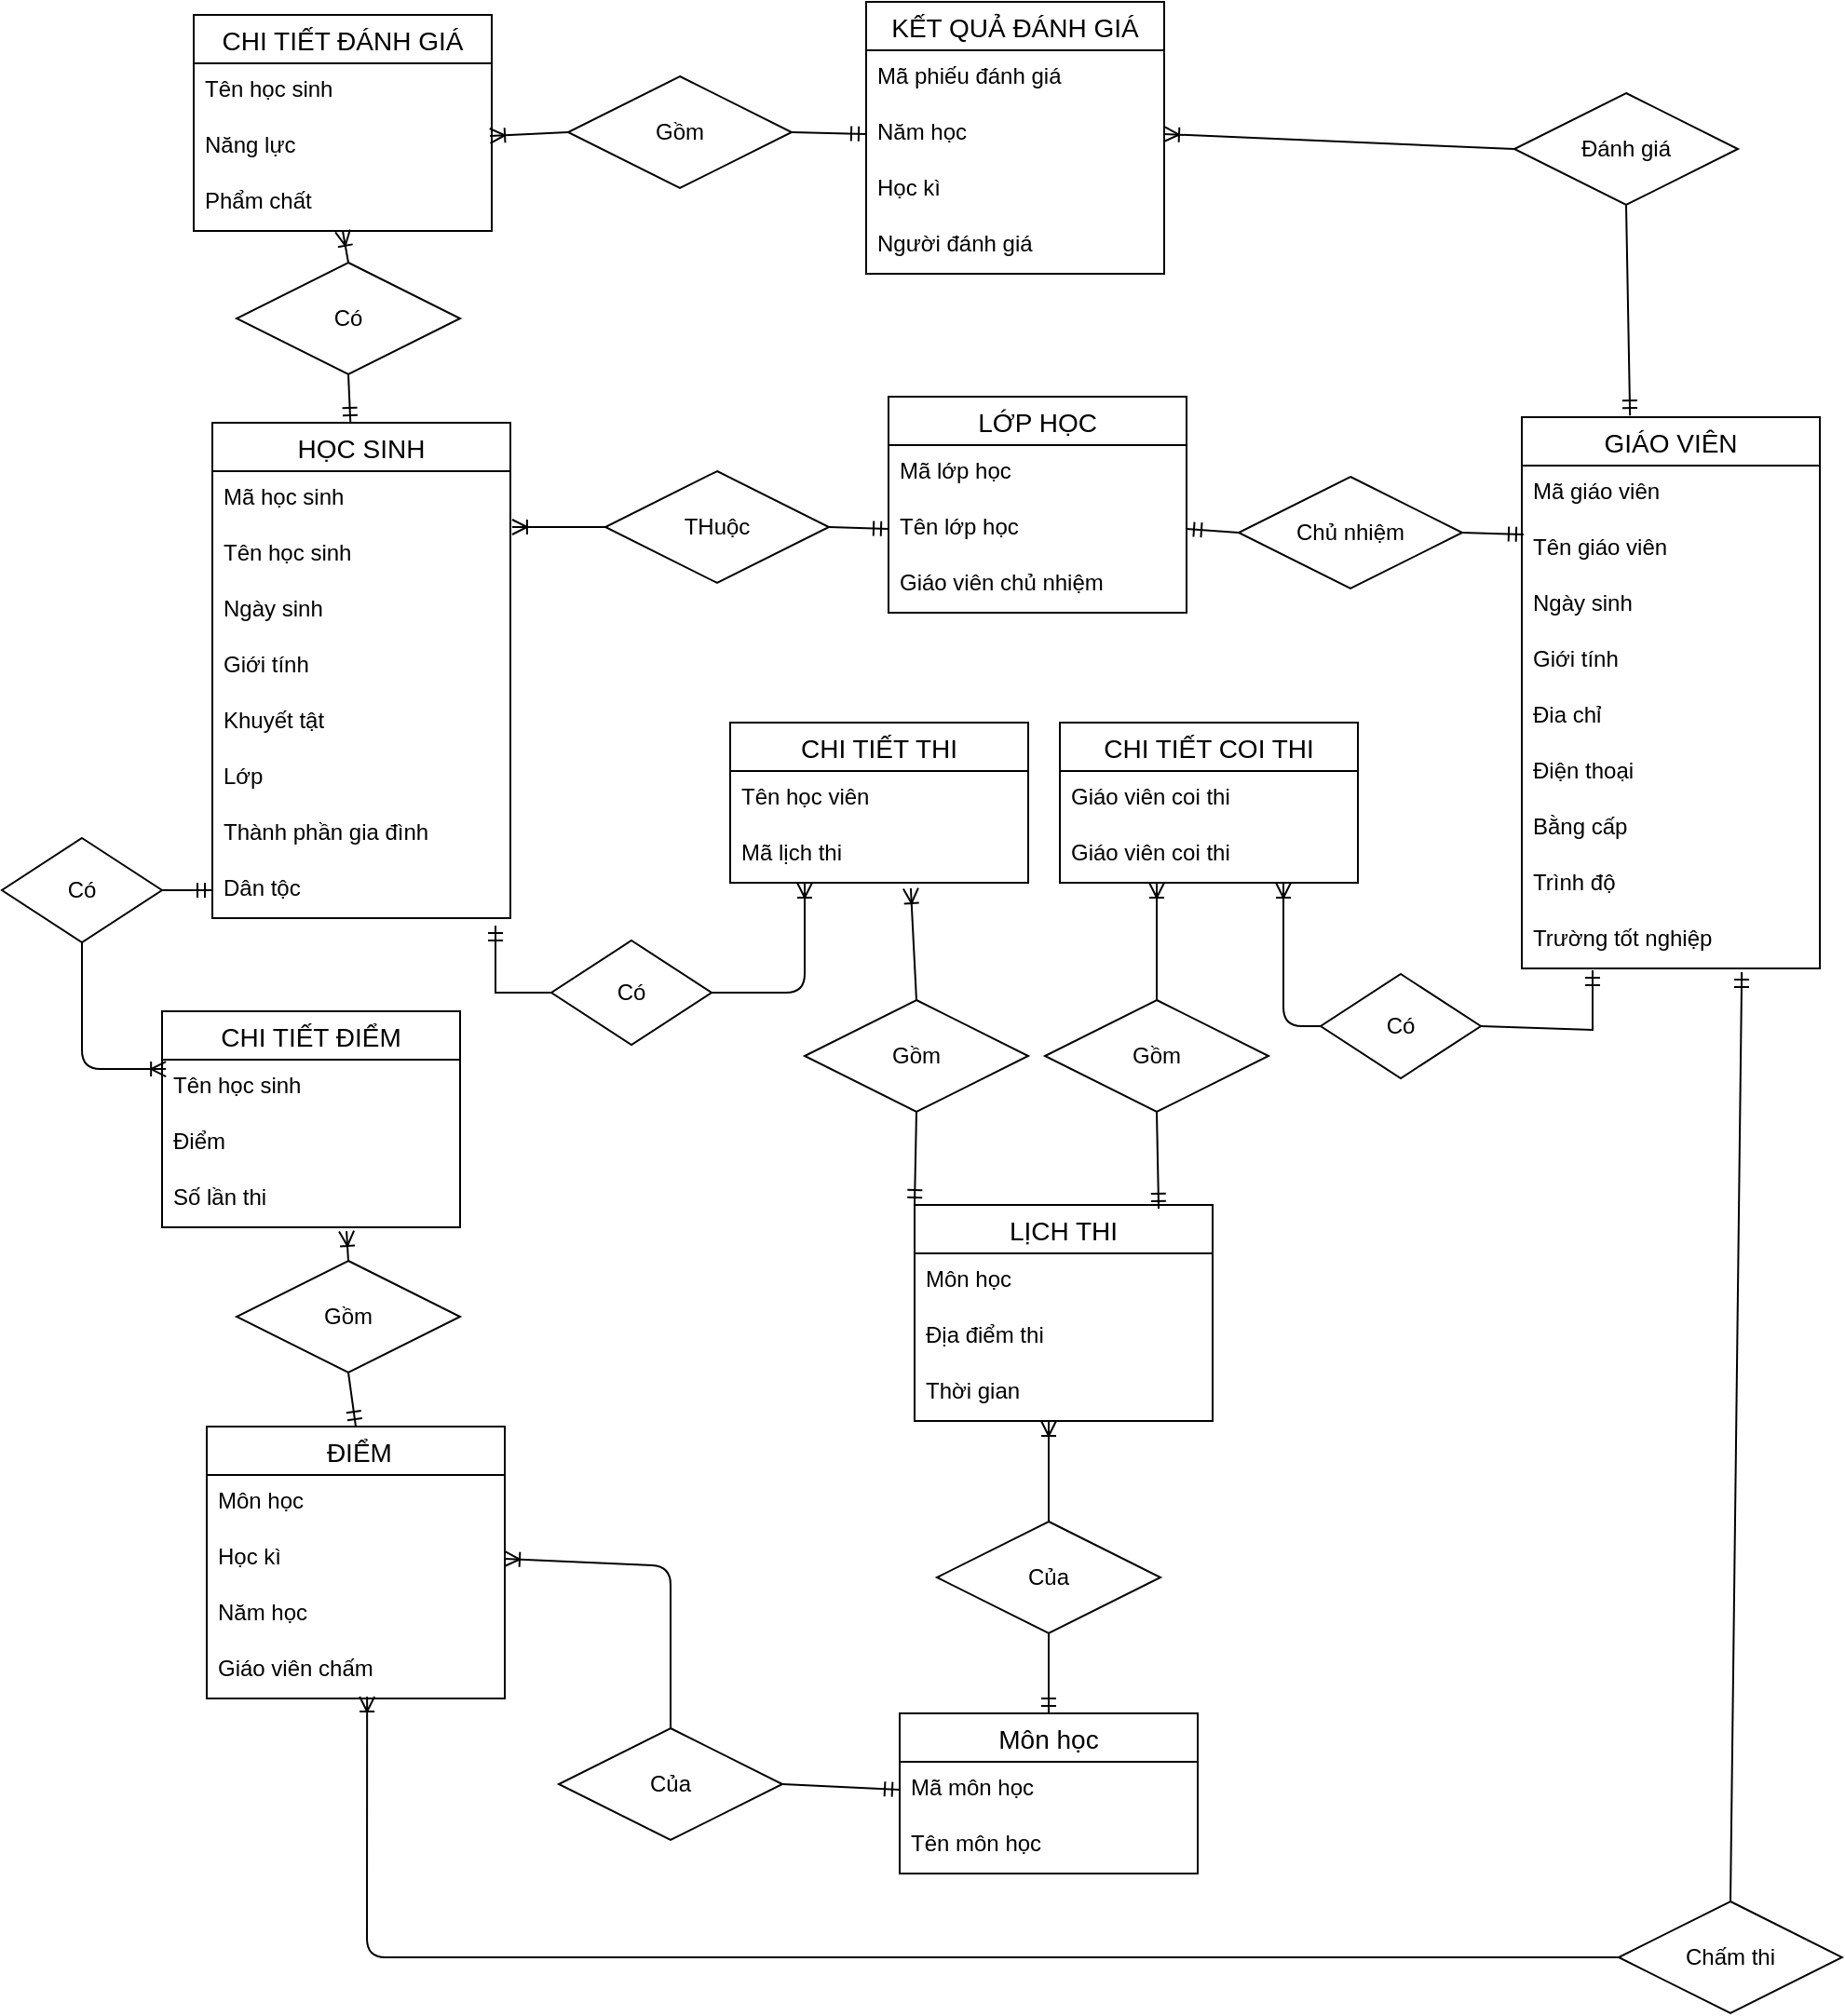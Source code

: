 <mxfile version="14.5.4" type="github">
  <diagram id="7HPT438R0QCbhCmKHyn3" name="Page-1">
    <mxGraphModel dx="1369" dy="776" grid="0" gridSize="10" guides="1" tooltips="1" connect="1" arrows="1" fold="1" page="1" pageScale="1" pageWidth="1100" pageHeight="1700" background="#ffffff" math="0" shadow="0">
      <root>
        <mxCell id="0" />
        <mxCell id="1" parent="0" />
        <mxCell id="mj7IEcMNZ8jnvvf0BdkL-145" value="HỌC SINH" style="swimlane;fontStyle=0;childLayout=stackLayout;horizontal=1;startSize=26;horizontalStack=0;resizeParent=1;resizeParentMax=0;resizeLast=0;collapsible=1;marginBottom=0;align=center;fontSize=14;" vertex="1" parent="1">
          <mxGeometry x="131" y="393" width="160" height="266" as="geometry" />
        </mxCell>
        <mxCell id="mj7IEcMNZ8jnvvf0BdkL-146" value="Mã học sinh" style="text;strokeColor=none;fillColor=none;spacingLeft=4;spacingRight=4;overflow=hidden;rotatable=0;points=[[0,0.5],[1,0.5]];portConstraint=eastwest;fontSize=12;fontStyle=0" vertex="1" parent="mj7IEcMNZ8jnvvf0BdkL-145">
          <mxGeometry y="26" width="160" height="30" as="geometry" />
        </mxCell>
        <mxCell id="mj7IEcMNZ8jnvvf0BdkL-147" value="Tên học sinh" style="text;strokeColor=none;fillColor=none;spacingLeft=4;spacingRight=4;overflow=hidden;rotatable=0;points=[[0,0.5],[1,0.5]];portConstraint=eastwest;fontSize=12;" vertex="1" parent="mj7IEcMNZ8jnvvf0BdkL-145">
          <mxGeometry y="56" width="160" height="30" as="geometry" />
        </mxCell>
        <mxCell id="mj7IEcMNZ8jnvvf0BdkL-148" value="Ngày sinh" style="text;strokeColor=none;fillColor=none;spacingLeft=4;spacingRight=4;overflow=hidden;rotatable=0;points=[[0,0.5],[1,0.5]];portConstraint=eastwest;fontSize=12;" vertex="1" parent="mj7IEcMNZ8jnvvf0BdkL-145">
          <mxGeometry y="86" width="160" height="30" as="geometry" />
        </mxCell>
        <mxCell id="mj7IEcMNZ8jnvvf0BdkL-149" value="Giới tính" style="text;strokeColor=none;fillColor=none;spacingLeft=4;spacingRight=4;overflow=hidden;rotatable=0;points=[[0,0.5],[1,0.5]];portConstraint=eastwest;fontSize=12;" vertex="1" parent="mj7IEcMNZ8jnvvf0BdkL-145">
          <mxGeometry y="116" width="160" height="30" as="geometry" />
        </mxCell>
        <mxCell id="mj7IEcMNZ8jnvvf0BdkL-150" value="Khuyết tật" style="text;strokeColor=none;fillColor=none;spacingLeft=4;spacingRight=4;overflow=hidden;rotatable=0;points=[[0,0.5],[1,0.5]];portConstraint=eastwest;fontSize=12;" vertex="1" parent="mj7IEcMNZ8jnvvf0BdkL-145">
          <mxGeometry y="146" width="160" height="30" as="geometry" />
        </mxCell>
        <mxCell id="mj7IEcMNZ8jnvvf0BdkL-151" value="Lớp" style="text;strokeColor=none;fillColor=none;spacingLeft=4;spacingRight=4;overflow=hidden;rotatable=0;points=[[0,0.5],[1,0.5]];portConstraint=eastwest;fontSize=12;" vertex="1" parent="mj7IEcMNZ8jnvvf0BdkL-145">
          <mxGeometry y="176" width="160" height="30" as="geometry" />
        </mxCell>
        <mxCell id="mj7IEcMNZ8jnvvf0BdkL-152" value="Thành phần gia đình" style="text;strokeColor=none;fillColor=none;spacingLeft=4;spacingRight=4;overflow=hidden;rotatable=0;points=[[0,0.5],[1,0.5]];portConstraint=eastwest;fontSize=12;" vertex="1" parent="mj7IEcMNZ8jnvvf0BdkL-145">
          <mxGeometry y="206" width="160" height="30" as="geometry" />
        </mxCell>
        <mxCell id="mj7IEcMNZ8jnvvf0BdkL-153" value="Dân tộc" style="text;strokeColor=none;fillColor=none;spacingLeft=4;spacingRight=4;overflow=hidden;rotatable=0;points=[[0,0.5],[1,0.5]];portConstraint=eastwest;fontSize=12;" vertex="1" parent="mj7IEcMNZ8jnvvf0BdkL-145">
          <mxGeometry y="236" width="160" height="30" as="geometry" />
        </mxCell>
        <mxCell id="mj7IEcMNZ8jnvvf0BdkL-154" value="GIÁO VIÊN" style="swimlane;fontStyle=0;childLayout=stackLayout;horizontal=1;startSize=26;horizontalStack=0;resizeParent=1;resizeParentMax=0;resizeLast=0;collapsible=1;marginBottom=0;align=center;fontSize=14;" vertex="1" parent="1">
          <mxGeometry x="834" y="390" width="160" height="296" as="geometry" />
        </mxCell>
        <mxCell id="mj7IEcMNZ8jnvvf0BdkL-155" value="Mã giáo viên" style="text;strokeColor=none;fillColor=none;spacingLeft=4;spacingRight=4;overflow=hidden;rotatable=0;points=[[0,0.5],[1,0.5]];portConstraint=eastwest;fontSize=12;fontStyle=0" vertex="1" parent="mj7IEcMNZ8jnvvf0BdkL-154">
          <mxGeometry y="26" width="160" height="30" as="geometry" />
        </mxCell>
        <mxCell id="mj7IEcMNZ8jnvvf0BdkL-156" value="Tên giáo viên" style="text;strokeColor=none;fillColor=none;spacingLeft=4;spacingRight=4;overflow=hidden;rotatable=0;points=[[0,0.5],[1,0.5]];portConstraint=eastwest;fontSize=12;" vertex="1" parent="mj7IEcMNZ8jnvvf0BdkL-154">
          <mxGeometry y="56" width="160" height="30" as="geometry" />
        </mxCell>
        <mxCell id="mj7IEcMNZ8jnvvf0BdkL-157" value="Ngày sinh" style="text;strokeColor=none;fillColor=none;spacingLeft=4;spacingRight=4;overflow=hidden;rotatable=0;points=[[0,0.5],[1,0.5]];portConstraint=eastwest;fontSize=12;" vertex="1" parent="mj7IEcMNZ8jnvvf0BdkL-154">
          <mxGeometry y="86" width="160" height="30" as="geometry" />
        </mxCell>
        <mxCell id="mj7IEcMNZ8jnvvf0BdkL-158" value="Giới tính" style="text;strokeColor=none;fillColor=none;spacingLeft=4;spacingRight=4;overflow=hidden;rotatable=0;points=[[0,0.5],[1,0.5]];portConstraint=eastwest;fontSize=12;" vertex="1" parent="mj7IEcMNZ8jnvvf0BdkL-154">
          <mxGeometry y="116" width="160" height="30" as="geometry" />
        </mxCell>
        <mxCell id="mj7IEcMNZ8jnvvf0BdkL-159" value="Đia chỉ" style="text;strokeColor=none;fillColor=none;spacingLeft=4;spacingRight=4;overflow=hidden;rotatable=0;points=[[0,0.5],[1,0.5]];portConstraint=eastwest;fontSize=12;" vertex="1" parent="mj7IEcMNZ8jnvvf0BdkL-154">
          <mxGeometry y="146" width="160" height="30" as="geometry" />
        </mxCell>
        <mxCell id="mj7IEcMNZ8jnvvf0BdkL-160" value="Điện thoại" style="text;strokeColor=none;fillColor=none;spacingLeft=4;spacingRight=4;overflow=hidden;rotatable=0;points=[[0,0.5],[1,0.5]];portConstraint=eastwest;fontSize=12;" vertex="1" parent="mj7IEcMNZ8jnvvf0BdkL-154">
          <mxGeometry y="176" width="160" height="30" as="geometry" />
        </mxCell>
        <mxCell id="mj7IEcMNZ8jnvvf0BdkL-161" value="Bằng cấp" style="text;strokeColor=none;fillColor=none;spacingLeft=4;spacingRight=4;overflow=hidden;rotatable=0;points=[[0,0.5],[1,0.5]];portConstraint=eastwest;fontSize=12;" vertex="1" parent="mj7IEcMNZ8jnvvf0BdkL-154">
          <mxGeometry y="206" width="160" height="30" as="geometry" />
        </mxCell>
        <mxCell id="mj7IEcMNZ8jnvvf0BdkL-162" value="Trình độ" style="text;strokeColor=none;fillColor=none;spacingLeft=4;spacingRight=4;overflow=hidden;rotatable=0;points=[[0,0.5],[1,0.5]];portConstraint=eastwest;fontSize=12;" vertex="1" parent="mj7IEcMNZ8jnvvf0BdkL-154">
          <mxGeometry y="236" width="160" height="30" as="geometry" />
        </mxCell>
        <mxCell id="mj7IEcMNZ8jnvvf0BdkL-163" value="Trường tốt nghiệp" style="text;strokeColor=none;fillColor=none;spacingLeft=4;spacingRight=4;overflow=hidden;rotatable=0;points=[[0,0.5],[1,0.5]];portConstraint=eastwest;fontSize=12;" vertex="1" parent="mj7IEcMNZ8jnvvf0BdkL-154">
          <mxGeometry y="266" width="160" height="30" as="geometry" />
        </mxCell>
        <mxCell id="mj7IEcMNZ8jnvvf0BdkL-164" value="LỚP HỌC" style="swimlane;fontStyle=0;childLayout=stackLayout;horizontal=1;startSize=26;horizontalStack=0;resizeParent=1;resizeParentMax=0;resizeLast=0;collapsible=1;marginBottom=0;align=center;fontSize=14;" vertex="1" parent="1">
          <mxGeometry x="494" y="379" width="160" height="116" as="geometry" />
        </mxCell>
        <mxCell id="mj7IEcMNZ8jnvvf0BdkL-165" value="Mã lớp học" style="text;strokeColor=none;fillColor=none;spacingLeft=4;spacingRight=4;overflow=hidden;rotatable=0;points=[[0,0.5],[1,0.5]];portConstraint=eastwest;fontSize=12;fontStyle=0" vertex="1" parent="mj7IEcMNZ8jnvvf0BdkL-164">
          <mxGeometry y="26" width="160" height="30" as="geometry" />
        </mxCell>
        <mxCell id="mj7IEcMNZ8jnvvf0BdkL-166" value="Tên lớp học" style="text;strokeColor=none;fillColor=none;spacingLeft=4;spacingRight=4;overflow=hidden;rotatable=0;points=[[0,0.5],[1,0.5]];portConstraint=eastwest;fontSize=12;" vertex="1" parent="mj7IEcMNZ8jnvvf0BdkL-164">
          <mxGeometry y="56" width="160" height="30" as="geometry" />
        </mxCell>
        <mxCell id="mj7IEcMNZ8jnvvf0BdkL-167" value="Giáo viên chủ nhiệm&#xa;" style="text;strokeColor=none;fillColor=none;spacingLeft=4;spacingRight=4;overflow=hidden;rotatable=0;points=[[0,0.5],[1,0.5]];portConstraint=eastwest;fontSize=12;" vertex="1" parent="mj7IEcMNZ8jnvvf0BdkL-164">
          <mxGeometry y="86" width="160" height="30" as="geometry" />
        </mxCell>
        <mxCell id="mj7IEcMNZ8jnvvf0BdkL-168" value="Môn học" style="swimlane;fontStyle=0;childLayout=stackLayout;horizontal=1;startSize=26;horizontalStack=0;resizeParent=1;resizeParentMax=0;resizeLast=0;collapsible=1;marginBottom=0;align=center;fontSize=14;" vertex="1" parent="1">
          <mxGeometry x="500" y="1086" width="160" height="86" as="geometry" />
        </mxCell>
        <mxCell id="mj7IEcMNZ8jnvvf0BdkL-169" value="Mã môn học" style="text;strokeColor=none;fillColor=none;spacingLeft=4;spacingRight=4;overflow=hidden;rotatable=0;points=[[0,0.5],[1,0.5]];portConstraint=eastwest;fontSize=12;fontStyle=0" vertex="1" parent="mj7IEcMNZ8jnvvf0BdkL-168">
          <mxGeometry y="26" width="160" height="30" as="geometry" />
        </mxCell>
        <mxCell id="mj7IEcMNZ8jnvvf0BdkL-170" value="Tên môn học" style="text;strokeColor=none;fillColor=none;spacingLeft=4;spacingRight=4;overflow=hidden;rotatable=0;points=[[0,0.5],[1,0.5]];portConstraint=eastwest;fontSize=12;" vertex="1" parent="mj7IEcMNZ8jnvvf0BdkL-168">
          <mxGeometry y="56" width="160" height="30" as="geometry" />
        </mxCell>
        <mxCell id="mj7IEcMNZ8jnvvf0BdkL-183" value="Chủ nhiệm" style="shape=rhombus;perimeter=rhombusPerimeter;whiteSpace=wrap;html=1;align=center;" vertex="1" parent="1">
          <mxGeometry x="682" y="422" width="120" height="60" as="geometry" />
        </mxCell>
        <mxCell id="mj7IEcMNZ8jnvvf0BdkL-184" value="THuộc" style="shape=rhombus;perimeter=rhombusPerimeter;whiteSpace=wrap;html=1;align=center;" vertex="1" parent="1">
          <mxGeometry x="342" y="419" width="120" height="60" as="geometry" />
        </mxCell>
        <mxCell id="mj7IEcMNZ8jnvvf0BdkL-185" value="" style="fontSize=12;html=1;endArrow=ERmandOne;exitX=1;exitY=0.5;exitDx=0;exitDy=0;rounded=0;entryX=0.006;entryY=0.233;entryDx=0;entryDy=0;entryPerimeter=0;" edge="1" parent="1" source="mj7IEcMNZ8jnvvf0BdkL-183" target="mj7IEcMNZ8jnvvf0BdkL-156">
          <mxGeometry width="100" height="100" relative="1" as="geometry">
            <mxPoint x="349" y="564" as="sourcePoint" />
            <mxPoint x="847.76" y="723.47" as="targetPoint" />
          </mxGeometry>
        </mxCell>
        <mxCell id="mj7IEcMNZ8jnvvf0BdkL-186" value="" style="fontSize=12;html=1;endArrow=ERmandOne;entryX=1;entryY=0.5;entryDx=0;entryDy=0;exitX=0;exitY=0.5;exitDx=0;exitDy=0;rounded=0;" edge="1" parent="1" source="mj7IEcMNZ8jnvvf0BdkL-183">
          <mxGeometry width="100" height="100" relative="1" as="geometry">
            <mxPoint x="359" y="574" as="sourcePoint" />
            <mxPoint x="654" y="450" as="targetPoint" />
          </mxGeometry>
        </mxCell>
        <mxCell id="mj7IEcMNZ8jnvvf0BdkL-187" value="" style="fontSize=12;html=1;endArrow=ERmandOne;entryX=0;entryY=0.5;entryDx=0;entryDy=0;exitX=1;exitY=0.5;exitDx=0;exitDy=0;rounded=0;" edge="1" parent="1" source="mj7IEcMNZ8jnvvf0BdkL-184">
          <mxGeometry width="100" height="100" relative="1" as="geometry">
            <mxPoint x="349" y="564" as="sourcePoint" />
            <mxPoint x="494" y="450" as="targetPoint" />
            <Array as="points" />
          </mxGeometry>
        </mxCell>
        <mxCell id="mj7IEcMNZ8jnvvf0BdkL-188" value="" style="fontSize=12;html=1;endArrow=ERoneToMany;entryX=1.006;entryY=0;entryDx=0;entryDy=0;exitX=0;exitY=0.5;exitDx=0;exitDy=0;rounded=0;entryPerimeter=0;" edge="1" parent="1" source="mj7IEcMNZ8jnvvf0BdkL-184" target="mj7IEcMNZ8jnvvf0BdkL-147">
          <mxGeometry width="100" height="100" relative="1" as="geometry">
            <mxPoint x="224" y="791.0" as="sourcePoint" />
            <mxPoint x="224" y="856.0" as="targetPoint" />
            <Array as="points" />
          </mxGeometry>
        </mxCell>
        <mxCell id="mj7IEcMNZ8jnvvf0BdkL-189" value="Của" style="shape=rhombus;perimeter=rhombusPerimeter;whiteSpace=wrap;html=1;align=center;" vertex="1" parent="1">
          <mxGeometry x="317" y="1094" width="120" height="60" as="geometry" />
        </mxCell>
        <mxCell id="mj7IEcMNZ8jnvvf0BdkL-190" value="" style="fontSize=12;html=1;endArrow=ERoneToMany;entryX=1;entryY=0.5;entryDx=0;entryDy=0;exitX=0.5;exitY=0;exitDx=0;exitDy=0;" edge="1" parent="1" source="mj7IEcMNZ8jnvvf0BdkL-189" target="mj7IEcMNZ8jnvvf0BdkL-249">
          <mxGeometry width="100" height="100" relative="1" as="geometry">
            <mxPoint x="224" y="791.0" as="sourcePoint" />
            <mxPoint x="294" y="1007" as="targetPoint" />
            <Array as="points">
              <mxPoint x="377" y="1007" />
            </Array>
          </mxGeometry>
        </mxCell>
        <mxCell id="mj7IEcMNZ8jnvvf0BdkL-191" value="" style="fontSize=12;html=1;endArrow=ERmandOne;entryX=0;entryY=0.5;entryDx=0;entryDy=0;exitX=1;exitY=0.5;exitDx=0;exitDy=0;rounded=0;" edge="1" parent="1" source="mj7IEcMNZ8jnvvf0BdkL-189" target="mj7IEcMNZ8jnvvf0BdkL-169">
          <mxGeometry width="100" height="100" relative="1" as="geometry">
            <mxPoint x="224" y="731.0" as="sourcePoint" />
            <mxPoint x="223.72" y="668.76" as="targetPoint" />
          </mxGeometry>
        </mxCell>
        <mxCell id="mj7IEcMNZ8jnvvf0BdkL-206" value="Của" style="shape=rhombus;perimeter=rhombusPerimeter;whiteSpace=wrap;html=1;align=center;" vertex="1" parent="1">
          <mxGeometry x="520" y="983" width="120" height="60" as="geometry" />
        </mxCell>
        <mxCell id="mj7IEcMNZ8jnvvf0BdkL-207" value="" style="fontSize=12;html=1;endArrow=ERoneToMany;entryX=0.45;entryY=1;entryDx=0;entryDy=0;exitX=0.5;exitY=0;exitDx=0;exitDy=0;entryPerimeter=0;" edge="1" parent="1" source="mj7IEcMNZ8jnvvf0BdkL-206" target="mj7IEcMNZ8jnvvf0BdkL-226">
          <mxGeometry width="100" height="100" relative="1" as="geometry">
            <mxPoint x="215" y="1106" as="sourcePoint" />
            <mxPoint x="576.96" y="819" as="targetPoint" />
          </mxGeometry>
        </mxCell>
        <mxCell id="mj7IEcMNZ8jnvvf0BdkL-208" value="" style="fontSize=12;html=1;endArrow=ERmandOne;entryX=0.5;entryY=0;entryDx=0;entryDy=0;exitX=0.5;exitY=1;exitDx=0;exitDy=0;rounded=0;" edge="1" parent="1" source="mj7IEcMNZ8jnvvf0BdkL-206" target="mj7IEcMNZ8jnvvf0BdkL-168">
          <mxGeometry width="100" height="100" relative="1" as="geometry">
            <mxPoint x="275" y="1136" as="sourcePoint" />
            <mxPoint x="492" y="1137" as="targetPoint" />
          </mxGeometry>
        </mxCell>
        <mxCell id="mj7IEcMNZ8jnvvf0BdkL-217" value="Đánh giá" style="shape=rhombus;perimeter=rhombusPerimeter;whiteSpace=wrap;html=1;align=center;" vertex="1" parent="1">
          <mxGeometry x="830" y="216" width="120" height="60" as="geometry" />
        </mxCell>
        <mxCell id="mj7IEcMNZ8jnvvf0BdkL-218" value="" style="fontSize=12;html=1;endArrow=ERmandOne;exitX=0.5;exitY=1;exitDx=0;exitDy=0;rounded=0;entryX=0.363;entryY=-0.003;entryDx=0;entryDy=0;entryPerimeter=0;" edge="1" parent="1" source="mj7IEcMNZ8jnvvf0BdkL-217" target="mj7IEcMNZ8jnvvf0BdkL-154">
          <mxGeometry width="100" height="100" relative="1" as="geometry">
            <mxPoint x="812" y="462" as="sourcePoint" />
            <mxPoint x="844.96" y="462.99" as="targetPoint" />
          </mxGeometry>
        </mxCell>
        <mxCell id="mj7IEcMNZ8jnvvf0BdkL-219" value="" style="fontSize=12;html=1;endArrow=ERoneToMany;entryX=1;entryY=0.5;entryDx=0;entryDy=0;exitX=0;exitY=0.5;exitDx=0;exitDy=0;" edge="1" parent="1" source="mj7IEcMNZ8jnvvf0BdkL-217" target="mj7IEcMNZ8jnvvf0BdkL-264">
          <mxGeometry width="100" height="100" relative="1" as="geometry">
            <mxPoint x="281" y="253" as="sourcePoint" />
            <mxPoint x="608.96" y="239.99" as="targetPoint" />
          </mxGeometry>
        </mxCell>
        <mxCell id="mj7IEcMNZ8jnvvf0BdkL-220" value="Chấm thi" style="shape=rhombus;perimeter=rhombusPerimeter;whiteSpace=wrap;html=1;align=center;" vertex="1" parent="1">
          <mxGeometry x="886" y="1187" width="120" height="60" as="geometry" />
        </mxCell>
        <mxCell id="mj7IEcMNZ8jnvvf0BdkL-221" value="" style="fontSize=12;html=1;endArrow=ERmandOne;entryX=0.738;entryY=1.067;entryDx=0;entryDy=0;exitX=0.5;exitY=0;exitDx=0;exitDy=0;rounded=0;entryPerimeter=0;" edge="1" parent="1" source="mj7IEcMNZ8jnvvf0BdkL-220" target="mj7IEcMNZ8jnvvf0BdkL-163">
          <mxGeometry width="100" height="100" relative="1" as="geometry">
            <mxPoint x="587" y="991" as="sourcePoint" />
            <mxPoint x="590" y="1096" as="targetPoint" />
          </mxGeometry>
        </mxCell>
        <mxCell id="mj7IEcMNZ8jnvvf0BdkL-222" value="" style="fontSize=12;html=1;endArrow=ERoneToMany;entryX=0.538;entryY=0.967;entryDx=0;entryDy=0;exitX=0;exitY=0.5;exitDx=0;exitDy=0;entryPerimeter=0;" edge="1" parent="1" source="mj7IEcMNZ8jnvvf0BdkL-220" target="mj7IEcMNZ8jnvvf0BdkL-251">
          <mxGeometry width="100" height="100" relative="1" as="geometry">
            <mxPoint x="224" y="791" as="sourcePoint" />
            <mxPoint x="214" y="1082" as="targetPoint" />
            <Array as="points">
              <mxPoint x="214" y="1217" />
            </Array>
          </mxGeometry>
        </mxCell>
        <mxCell id="mj7IEcMNZ8jnvvf0BdkL-223" value="LỊCH THI" style="swimlane;fontStyle=0;childLayout=stackLayout;horizontal=1;startSize=26;horizontalStack=0;resizeParent=1;resizeParentMax=0;resizeLast=0;collapsible=1;marginBottom=0;align=center;fontSize=14;" vertex="1" parent="1">
          <mxGeometry x="508" y="813" width="160" height="116" as="geometry" />
        </mxCell>
        <mxCell id="mj7IEcMNZ8jnvvf0BdkL-224" value="Môn học" style="text;strokeColor=none;fillColor=none;spacingLeft=4;spacingRight=4;overflow=hidden;rotatable=0;points=[[0,0.5],[1,0.5]];portConstraint=eastwest;fontSize=12;" vertex="1" parent="mj7IEcMNZ8jnvvf0BdkL-223">
          <mxGeometry y="26" width="160" height="30" as="geometry" />
        </mxCell>
        <mxCell id="mj7IEcMNZ8jnvvf0BdkL-225" value="Địa điểm thi" style="text;strokeColor=none;fillColor=none;spacingLeft=4;spacingRight=4;overflow=hidden;rotatable=0;points=[[0,0.5],[1,0.5]];portConstraint=eastwest;fontSize=12;" vertex="1" parent="mj7IEcMNZ8jnvvf0BdkL-223">
          <mxGeometry y="56" width="160" height="30" as="geometry" />
        </mxCell>
        <mxCell id="mj7IEcMNZ8jnvvf0BdkL-226" value="Thời gian" style="text;strokeColor=none;fillColor=none;spacingLeft=4;spacingRight=4;overflow=hidden;rotatable=0;points=[[0,0.5],[1,0.5]];portConstraint=eastwest;fontSize=12;" vertex="1" parent="mj7IEcMNZ8jnvvf0BdkL-223">
          <mxGeometry y="86" width="160" height="30" as="geometry" />
        </mxCell>
        <mxCell id="mj7IEcMNZ8jnvvf0BdkL-227" value="CHI TIẾT COI THI" style="swimlane;fontStyle=0;childLayout=stackLayout;horizontal=1;startSize=26;horizontalStack=0;resizeParent=1;resizeParentMax=0;resizeLast=0;collapsible=1;marginBottom=0;align=center;fontSize=14;" vertex="1" parent="1">
          <mxGeometry x="586" y="554" width="160" height="86" as="geometry" />
        </mxCell>
        <mxCell id="mj7IEcMNZ8jnvvf0BdkL-228" value="Giáo viên coi thi&#xa;" style="text;strokeColor=none;fillColor=none;spacingLeft=4;spacingRight=4;overflow=hidden;rotatable=0;points=[[0,0.5],[1,0.5]];portConstraint=eastwest;fontSize=12;" vertex="1" parent="mj7IEcMNZ8jnvvf0BdkL-227">
          <mxGeometry y="26" width="160" height="30" as="geometry" />
        </mxCell>
        <mxCell id="mj7IEcMNZ8jnvvf0BdkL-240" value="Giáo viên coi thi&#xa;" style="text;strokeColor=none;fillColor=none;spacingLeft=4;spacingRight=4;overflow=hidden;rotatable=0;points=[[0,0.5],[1,0.5]];portConstraint=eastwest;fontSize=12;" vertex="1" parent="mj7IEcMNZ8jnvvf0BdkL-227">
          <mxGeometry y="56" width="160" height="30" as="geometry" />
        </mxCell>
        <mxCell id="mj7IEcMNZ8jnvvf0BdkL-229" value="CHI TIẾT THI" style="swimlane;fontStyle=0;childLayout=stackLayout;horizontal=1;startSize=26;horizontalStack=0;resizeParent=1;resizeParentMax=0;resizeLast=0;collapsible=1;marginBottom=0;align=center;fontSize=14;" vertex="1" parent="1">
          <mxGeometry x="409" y="554" width="160" height="86" as="geometry" />
        </mxCell>
        <mxCell id="mj7IEcMNZ8jnvvf0BdkL-230" value="Tên học viên" style="text;strokeColor=none;fillColor=none;spacingLeft=4;spacingRight=4;overflow=hidden;rotatable=0;points=[[0,0.5],[1,0.5]];portConstraint=eastwest;fontSize=12;" vertex="1" parent="mj7IEcMNZ8jnvvf0BdkL-229">
          <mxGeometry y="26" width="160" height="30" as="geometry" />
        </mxCell>
        <mxCell id="mj7IEcMNZ8jnvvf0BdkL-237" value="Mã lịch thi" style="text;strokeColor=none;fillColor=none;spacingLeft=4;spacingRight=4;overflow=hidden;rotatable=0;points=[[0,0.5],[1,0.5]];portConstraint=eastwest;fontSize=12;" vertex="1" parent="mj7IEcMNZ8jnvvf0BdkL-229">
          <mxGeometry y="56" width="160" height="30" as="geometry" />
        </mxCell>
        <mxCell id="mj7IEcMNZ8jnvvf0BdkL-231" value="Gồm" style="shape=rhombus;perimeter=rhombusPerimeter;whiteSpace=wrap;html=1;align=center;" vertex="1" parent="1">
          <mxGeometry x="449" y="703" width="120" height="60" as="geometry" />
        </mxCell>
        <mxCell id="mj7IEcMNZ8jnvvf0BdkL-232" value="" style="fontSize=12;html=1;endArrow=ERmandOne;entryX=0;entryY=0;entryDx=0;entryDy=0;rounded=0;exitX=0.5;exitY=1;exitDx=0;exitDy=0;" edge="1" parent="1" source="mj7IEcMNZ8jnvvf0BdkL-231" target="mj7IEcMNZ8jnvvf0BdkL-223">
          <mxGeometry width="100" height="100" relative="1" as="geometry">
            <mxPoint x="415" y="765" as="sourcePoint" />
            <mxPoint x="530" y="566.99" as="targetPoint" />
            <Array as="points" />
          </mxGeometry>
        </mxCell>
        <mxCell id="mj7IEcMNZ8jnvvf0BdkL-233" value="" style="fontSize=12;html=1;endArrow=ERoneToMany;entryX=0.606;entryY=1.1;entryDx=0;entryDy=0;entryPerimeter=0;exitX=0.5;exitY=0;exitDx=0;exitDy=0;" edge="1" parent="1" source="mj7IEcMNZ8jnvvf0BdkL-231" target="mj7IEcMNZ8jnvvf0BdkL-237">
          <mxGeometry width="100" height="100" relative="1" as="geometry">
            <mxPoint x="418" y="711" as="sourcePoint" />
            <mxPoint x="788" y="568.99" as="targetPoint" />
          </mxGeometry>
        </mxCell>
        <mxCell id="mj7IEcMNZ8jnvvf0BdkL-234" value="Gồm" style="shape=rhombus;perimeter=rhombusPerimeter;whiteSpace=wrap;html=1;align=center;" vertex="1" parent="1">
          <mxGeometry x="578" y="703" width="120" height="60" as="geometry" />
        </mxCell>
        <mxCell id="mj7IEcMNZ8jnvvf0BdkL-236" value="" style="fontSize=12;html=1;endArrow=ERoneToMany;entryX=0.325;entryY=1;entryDx=0;entryDy=0;entryPerimeter=0;" edge="1" parent="1" source="mj7IEcMNZ8jnvvf0BdkL-234" target="mj7IEcMNZ8jnvvf0BdkL-240">
          <mxGeometry width="100" height="100" relative="1" as="geometry">
            <mxPoint x="580" y="302" as="sourcePoint" />
            <mxPoint x="792" y="784.99" as="targetPoint" />
          </mxGeometry>
        </mxCell>
        <mxCell id="mj7IEcMNZ8jnvvf0BdkL-239" value="Có" style="shape=rhombus;perimeter=rhombusPerimeter;whiteSpace=wrap;html=1;align=center;" vertex="1" parent="1">
          <mxGeometry x="313" y="671" width="86" height="56" as="geometry" />
        </mxCell>
        <mxCell id="mj7IEcMNZ8jnvvf0BdkL-241" value="" style="fontSize=12;html=1;endArrow=ERmandOne;entryX=0.819;entryY=0.017;entryDx=0;entryDy=0;rounded=0;exitX=0.5;exitY=1;exitDx=0;exitDy=0;entryPerimeter=0;" edge="1" parent="1" source="mj7IEcMNZ8jnvvf0BdkL-234" target="mj7IEcMNZ8jnvvf0BdkL-223">
          <mxGeometry width="100" height="100" relative="1" as="geometry">
            <mxPoint x="427" y="779" as="sourcePoint" />
            <mxPoint x="518" y="864" as="targetPoint" />
            <Array as="points" />
          </mxGeometry>
        </mxCell>
        <mxCell id="mj7IEcMNZ8jnvvf0BdkL-242" value="Có" style="shape=rhombus;perimeter=rhombusPerimeter;whiteSpace=wrap;html=1;align=center;" vertex="1" parent="1">
          <mxGeometry x="726" y="689" width="86" height="56" as="geometry" />
        </mxCell>
        <mxCell id="mj7IEcMNZ8jnvvf0BdkL-243" value="" style="fontSize=12;html=1;endArrow=ERmandOne;rounded=0;exitX=1;exitY=0.5;exitDx=0;exitDy=0;" edge="1" parent="1" source="mj7IEcMNZ8jnvvf0BdkL-242">
          <mxGeometry width="100" height="100" relative="1" as="geometry">
            <mxPoint x="648" y="773" as="sourcePoint" />
            <mxPoint x="872" y="687" as="targetPoint" />
            <Array as="points">
              <mxPoint x="872" y="719" />
            </Array>
          </mxGeometry>
        </mxCell>
        <mxCell id="mj7IEcMNZ8jnvvf0BdkL-244" value="" style="fontSize=12;html=1;endArrow=ERmandOne;entryX=0.95;entryY=1.133;entryDx=0;entryDy=0;rounded=0;exitX=0;exitY=0.5;exitDx=0;exitDy=0;entryPerimeter=0;" edge="1" parent="1" source="mj7IEcMNZ8jnvvf0BdkL-239" target="mj7IEcMNZ8jnvvf0BdkL-153">
          <mxGeometry width="100" height="100" relative="1" as="geometry">
            <mxPoint x="658" y="783" as="sourcePoint" />
            <mxPoint x="659.04" y="834.972" as="targetPoint" />
            <Array as="points">
              <mxPoint x="283" y="699" />
            </Array>
          </mxGeometry>
        </mxCell>
        <mxCell id="mj7IEcMNZ8jnvvf0BdkL-245" value="" style="fontSize=12;html=1;endArrow=ERoneToMany;entryX=0.25;entryY=1;entryDx=0;entryDy=0;exitX=1;exitY=0.5;exitDx=0;exitDy=0;" edge="1" parent="1" source="mj7IEcMNZ8jnvvf0BdkL-239" target="mj7IEcMNZ8jnvvf0BdkL-229">
          <mxGeometry width="100" height="100" relative="1" as="geometry">
            <mxPoint x="519" y="713" as="sourcePoint" />
            <mxPoint x="515.96" y="653" as="targetPoint" />
            <Array as="points">
              <mxPoint x="449" y="699" />
            </Array>
          </mxGeometry>
        </mxCell>
        <mxCell id="mj7IEcMNZ8jnvvf0BdkL-246" value="" style="fontSize=12;html=1;endArrow=ERoneToMany;entryX=0.75;entryY=1;entryDx=0;entryDy=0;exitX=0;exitY=0.5;exitDx=0;exitDy=0;" edge="1" parent="1" source="mj7IEcMNZ8jnvvf0BdkL-242" target="mj7IEcMNZ8jnvvf0BdkL-227">
          <mxGeometry width="100" height="100" relative="1" as="geometry">
            <mxPoint x="529" y="723" as="sourcePoint" />
            <mxPoint x="525.96" y="663" as="targetPoint" />
            <Array as="points">
              <mxPoint x="706" y="717" />
            </Array>
          </mxGeometry>
        </mxCell>
        <mxCell id="mj7IEcMNZ8jnvvf0BdkL-247" value=" ĐIỂM" style="swimlane;fontStyle=0;childLayout=stackLayout;horizontal=1;startSize=26;horizontalStack=0;resizeParent=1;resizeParentMax=0;resizeLast=0;collapsible=1;marginBottom=0;align=center;fontSize=14;" vertex="1" parent="1">
          <mxGeometry x="128" y="932" width="160" height="146" as="geometry" />
        </mxCell>
        <mxCell id="mj7IEcMNZ8jnvvf0BdkL-248" value="Môn học" style="text;strokeColor=none;fillColor=none;spacingLeft=4;spacingRight=4;overflow=hidden;rotatable=0;points=[[0,0.5],[1,0.5]];portConstraint=eastwest;fontSize=12;" vertex="1" parent="mj7IEcMNZ8jnvvf0BdkL-247">
          <mxGeometry y="26" width="160" height="30" as="geometry" />
        </mxCell>
        <mxCell id="mj7IEcMNZ8jnvvf0BdkL-249" value="Học kì" style="text;strokeColor=none;fillColor=none;spacingLeft=4;spacingRight=4;overflow=hidden;rotatable=0;points=[[0,0.5],[1,0.5]];portConstraint=eastwest;fontSize=12;" vertex="1" parent="mj7IEcMNZ8jnvvf0BdkL-247">
          <mxGeometry y="56" width="160" height="30" as="geometry" />
        </mxCell>
        <mxCell id="mj7IEcMNZ8jnvvf0BdkL-250" value="Năm học" style="text;strokeColor=none;fillColor=none;spacingLeft=4;spacingRight=4;overflow=hidden;rotatable=0;points=[[0,0.5],[1,0.5]];portConstraint=eastwest;fontSize=12;" vertex="1" parent="mj7IEcMNZ8jnvvf0BdkL-247">
          <mxGeometry y="86" width="160" height="30" as="geometry" />
        </mxCell>
        <mxCell id="mj7IEcMNZ8jnvvf0BdkL-251" value="Giáo viên chấm" style="text;strokeColor=none;fillColor=none;spacingLeft=4;spacingRight=4;overflow=hidden;rotatable=0;points=[[0,0.5],[1,0.5]];portConstraint=eastwest;fontSize=12;" vertex="1" parent="mj7IEcMNZ8jnvvf0BdkL-247">
          <mxGeometry y="116" width="160" height="30" as="geometry" />
        </mxCell>
        <mxCell id="mj7IEcMNZ8jnvvf0BdkL-252" value="CHI TIẾT ĐIỂM" style="swimlane;fontStyle=0;childLayout=stackLayout;horizontal=1;startSize=26;horizontalStack=0;resizeParent=1;resizeParentMax=0;resizeLast=0;collapsible=1;marginBottom=0;align=center;fontSize=14;" vertex="1" parent="1">
          <mxGeometry x="104" y="709" width="160" height="116" as="geometry" />
        </mxCell>
        <mxCell id="mj7IEcMNZ8jnvvf0BdkL-253" value="Tên học sinh" style="text;strokeColor=none;fillColor=none;spacingLeft=4;spacingRight=4;overflow=hidden;rotatable=0;points=[[0,0.5],[1,0.5]];portConstraint=eastwest;fontSize=12;" vertex="1" parent="mj7IEcMNZ8jnvvf0BdkL-252">
          <mxGeometry y="26" width="160" height="30" as="geometry" />
        </mxCell>
        <mxCell id="mj7IEcMNZ8jnvvf0BdkL-254" value="Điểm" style="text;strokeColor=none;fillColor=none;spacingLeft=4;spacingRight=4;overflow=hidden;rotatable=0;points=[[0,0.5],[1,0.5]];portConstraint=eastwest;fontSize=12;" vertex="1" parent="mj7IEcMNZ8jnvvf0BdkL-252">
          <mxGeometry y="56" width="160" height="30" as="geometry" />
        </mxCell>
        <mxCell id="mj7IEcMNZ8jnvvf0BdkL-255" value="Số lần thi" style="text;strokeColor=none;fillColor=none;spacingLeft=4;spacingRight=4;overflow=hidden;rotatable=0;points=[[0,0.5],[1,0.5]];portConstraint=eastwest;fontSize=12;" vertex="1" parent="mj7IEcMNZ8jnvvf0BdkL-252">
          <mxGeometry y="86" width="160" height="30" as="geometry" />
        </mxCell>
        <mxCell id="mj7IEcMNZ8jnvvf0BdkL-256" value="Gồm" style="shape=rhombus;perimeter=rhombusPerimeter;whiteSpace=wrap;html=1;align=center;" vertex="1" parent="1">
          <mxGeometry x="144" y="843" width="120" height="60" as="geometry" />
        </mxCell>
        <mxCell id="mj7IEcMNZ8jnvvf0BdkL-257" value="" style="fontSize=12;html=1;endArrow=ERmandOne;entryX=0.5;entryY=0;entryDx=0;entryDy=0;exitX=0.5;exitY=1;exitDx=0;exitDy=0;rounded=0;" edge="1" parent="1" source="mj7IEcMNZ8jnvvf0BdkL-256" target="mj7IEcMNZ8jnvvf0BdkL-247">
          <mxGeometry width="100" height="100" relative="1" as="geometry">
            <mxPoint x="198" y="708" as="sourcePoint" />
            <mxPoint x="297" y="957.99" as="targetPoint" />
          </mxGeometry>
        </mxCell>
        <mxCell id="mj7IEcMNZ8jnvvf0BdkL-258" value="" style="fontSize=12;html=1;endArrow=ERoneToMany;entryX=0.619;entryY=1.067;entryDx=0;entryDy=0;exitX=0.5;exitY=0;exitDx=0;exitDy=0;entryPerimeter=0;" edge="1" parent="1" source="mj7IEcMNZ8jnvvf0BdkL-256" target="mj7IEcMNZ8jnvvf0BdkL-255">
          <mxGeometry width="100" height="100" relative="1" as="geometry">
            <mxPoint x="338" y="505" as="sourcePoint" />
            <mxPoint x="541" y="986" as="targetPoint" />
          </mxGeometry>
        </mxCell>
        <mxCell id="mj7IEcMNZ8jnvvf0BdkL-259" value="Có" style="shape=rhombus;perimeter=rhombusPerimeter;whiteSpace=wrap;html=1;align=center;" vertex="1" parent="1">
          <mxGeometry x="18" y="616" width="86" height="56" as="geometry" />
        </mxCell>
        <mxCell id="mj7IEcMNZ8jnvvf0BdkL-260" value="" style="fontSize=12;html=1;endArrow=ERoneToMany;entryX=0.013;entryY=0.167;entryDx=0;entryDy=0;exitX=0.5;exitY=1;exitDx=0;exitDy=0;entryPerimeter=0;" edge="1" parent="1" source="mj7IEcMNZ8jnvvf0BdkL-259" target="mj7IEcMNZ8jnvvf0BdkL-253">
          <mxGeometry width="100" height="100" relative="1" as="geometry">
            <mxPoint x="214" y="853" as="sourcePoint" />
            <mxPoint x="213.04" y="837.01" as="targetPoint" />
            <Array as="points">
              <mxPoint x="61" y="740" />
            </Array>
          </mxGeometry>
        </mxCell>
        <mxCell id="mj7IEcMNZ8jnvvf0BdkL-261" value="" style="fontSize=12;html=1;endArrow=ERmandOne;entryX=0;entryY=0.5;entryDx=0;entryDy=0;exitX=1;exitY=0.5;exitDx=0;exitDy=0;rounded=0;" edge="1" parent="1" source="mj7IEcMNZ8jnvvf0BdkL-259" target="mj7IEcMNZ8jnvvf0BdkL-153">
          <mxGeometry width="100" height="100" relative="1" as="geometry">
            <mxPoint x="214" y="913" as="sourcePoint" />
            <mxPoint x="218" y="942" as="targetPoint" />
          </mxGeometry>
        </mxCell>
        <mxCell id="mj7IEcMNZ8jnvvf0BdkL-262" value="KẾT QUẢ ĐÁNH GIÁ" style="swimlane;fontStyle=0;childLayout=stackLayout;horizontal=1;startSize=26;horizontalStack=0;resizeParent=1;resizeParentMax=0;resizeLast=0;collapsible=1;marginBottom=0;align=center;fontSize=14;" vertex="1" parent="1">
          <mxGeometry x="482" y="167" width="160" height="146" as="geometry" />
        </mxCell>
        <mxCell id="mj7IEcMNZ8jnvvf0BdkL-263" value="Mã phiếu đánh giá" style="text;strokeColor=none;fillColor=none;spacingLeft=4;spacingRight=4;overflow=hidden;rotatable=0;points=[[0,0.5],[1,0.5]];portConstraint=eastwest;fontSize=12;" vertex="1" parent="mj7IEcMNZ8jnvvf0BdkL-262">
          <mxGeometry y="26" width="160" height="30" as="geometry" />
        </mxCell>
        <mxCell id="mj7IEcMNZ8jnvvf0BdkL-264" value="Năm học" style="text;strokeColor=none;fillColor=none;spacingLeft=4;spacingRight=4;overflow=hidden;rotatable=0;points=[[0,0.5],[1,0.5]];portConstraint=eastwest;fontSize=12;" vertex="1" parent="mj7IEcMNZ8jnvvf0BdkL-262">
          <mxGeometry y="56" width="160" height="30" as="geometry" />
        </mxCell>
        <mxCell id="mj7IEcMNZ8jnvvf0BdkL-265" value="Học kì" style="text;strokeColor=none;fillColor=none;spacingLeft=4;spacingRight=4;overflow=hidden;rotatable=0;points=[[0,0.5],[1,0.5]];portConstraint=eastwest;fontSize=12;" vertex="1" parent="mj7IEcMNZ8jnvvf0BdkL-262">
          <mxGeometry y="86" width="160" height="30" as="geometry" />
        </mxCell>
        <mxCell id="mj7IEcMNZ8jnvvf0BdkL-266" value="Người đánh giá" style="text;strokeColor=none;fillColor=none;spacingLeft=4;spacingRight=4;overflow=hidden;rotatable=0;points=[[0,0.5],[1,0.5]];portConstraint=eastwest;fontSize=12;" vertex="1" parent="mj7IEcMNZ8jnvvf0BdkL-262">
          <mxGeometry y="116" width="160" height="30" as="geometry" />
        </mxCell>
        <mxCell id="mj7IEcMNZ8jnvvf0BdkL-267" value="CHI TIẾT ĐÁNH GIÁ" style="swimlane;fontStyle=0;childLayout=stackLayout;horizontal=1;startSize=26;horizontalStack=0;resizeParent=1;resizeParentMax=0;resizeLast=0;collapsible=1;marginBottom=0;align=center;fontSize=14;" vertex="1" parent="1">
          <mxGeometry x="121" y="174" width="160" height="116" as="geometry" />
        </mxCell>
        <mxCell id="mj7IEcMNZ8jnvvf0BdkL-268" value="Tên học sinh" style="text;strokeColor=none;fillColor=none;spacingLeft=4;spacingRight=4;overflow=hidden;rotatable=0;points=[[0,0.5],[1,0.5]];portConstraint=eastwest;fontSize=12;" vertex="1" parent="mj7IEcMNZ8jnvvf0BdkL-267">
          <mxGeometry y="26" width="160" height="30" as="geometry" />
        </mxCell>
        <mxCell id="mj7IEcMNZ8jnvvf0BdkL-269" value="Năng lực" style="text;strokeColor=none;fillColor=none;spacingLeft=4;spacingRight=4;overflow=hidden;rotatable=0;points=[[0,0.5],[1,0.5]];portConstraint=eastwest;fontSize=12;" vertex="1" parent="mj7IEcMNZ8jnvvf0BdkL-267">
          <mxGeometry y="56" width="160" height="30" as="geometry" />
        </mxCell>
        <mxCell id="mj7IEcMNZ8jnvvf0BdkL-270" value="Phẩm chất" style="text;strokeColor=none;fillColor=none;spacingLeft=4;spacingRight=4;overflow=hidden;rotatable=0;points=[[0,0.5],[1,0.5]];portConstraint=eastwest;fontSize=12;" vertex="1" parent="mj7IEcMNZ8jnvvf0BdkL-267">
          <mxGeometry y="86" width="160" height="30" as="geometry" />
        </mxCell>
        <mxCell id="mj7IEcMNZ8jnvvf0BdkL-271" value="Gồm" style="shape=rhombus;perimeter=rhombusPerimeter;whiteSpace=wrap;html=1;align=center;" vertex="1" parent="1">
          <mxGeometry x="322" y="207" width="120" height="60" as="geometry" />
        </mxCell>
        <mxCell id="mj7IEcMNZ8jnvvf0BdkL-272" value="" style="fontSize=12;html=1;endArrow=ERmandOne;entryX=0;entryY=0.5;entryDx=0;entryDy=0;exitX=1;exitY=0.5;exitDx=0;exitDy=0;rounded=0;" edge="1" parent="1" source="mj7IEcMNZ8jnvvf0BdkL-271" target="mj7IEcMNZ8jnvvf0BdkL-264">
          <mxGeometry width="100" height="100" relative="1" as="geometry">
            <mxPoint x="453" y="-41" as="sourcePoint" />
            <mxPoint x="516" y="-38" as="targetPoint" />
          </mxGeometry>
        </mxCell>
        <mxCell id="mj7IEcMNZ8jnvvf0BdkL-273" value="" style="fontSize=12;html=1;endArrow=ERoneToMany;entryX=0.994;entryY=0.3;entryDx=0;entryDy=0;exitX=0;exitY=0.5;exitDx=0;exitDy=0;entryPerimeter=0;" edge="1" parent="1" source="mj7IEcMNZ8jnvvf0BdkL-271" target="mj7IEcMNZ8jnvvf0BdkL-269">
          <mxGeometry width="100" height="100" relative="1" as="geometry">
            <mxPoint x="593" y="-244" as="sourcePoint" />
            <mxPoint x="592.96" y="-346" as="targetPoint" />
          </mxGeometry>
        </mxCell>
        <mxCell id="mj7IEcMNZ8jnvvf0BdkL-277" value="Có" style="shape=rhombus;perimeter=rhombusPerimeter;whiteSpace=wrap;html=1;align=center;" vertex="1" parent="1">
          <mxGeometry x="144" y="307" width="120" height="60" as="geometry" />
        </mxCell>
        <mxCell id="mj7IEcMNZ8jnvvf0BdkL-278" value="" style="fontSize=12;html=1;endArrow=ERoneToMany;entryX=0.5;entryY=1;entryDx=0;entryDy=0;exitX=0.5;exitY=0;exitDx=0;exitDy=0;" edge="1" parent="1" source="mj7IEcMNZ8jnvvf0BdkL-277" target="mj7IEcMNZ8jnvvf0BdkL-267">
          <mxGeometry width="100" height="100" relative="1" as="geometry">
            <mxPoint x="332" y="247" as="sourcePoint" />
            <mxPoint x="290.04" y="249" as="targetPoint" />
          </mxGeometry>
        </mxCell>
        <mxCell id="mj7IEcMNZ8jnvvf0BdkL-279" value="" style="fontSize=12;html=1;endArrow=ERmandOne;exitX=0.5;exitY=1;exitDx=0;exitDy=0;rounded=0;" edge="1" parent="1" source="mj7IEcMNZ8jnvvf0BdkL-277" target="mj7IEcMNZ8jnvvf0BdkL-145">
          <mxGeometry width="100" height="100" relative="1" as="geometry">
            <mxPoint x="452" y="247" as="sourcePoint" />
            <mxPoint x="492" y="248" as="targetPoint" />
          </mxGeometry>
        </mxCell>
      </root>
    </mxGraphModel>
  </diagram>
</mxfile>
